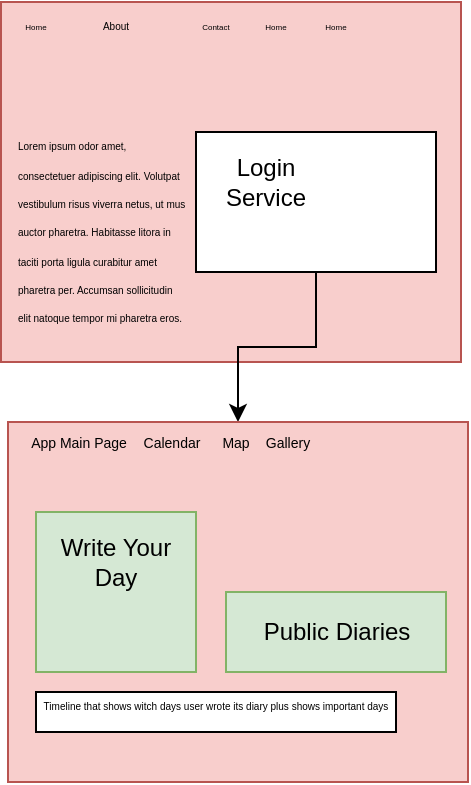 <mxfile version="25.0.3">
  <diagram name="Sayfa -1" id="lpaqPt4GCAIE5SKZ4p8X">
    <mxGraphModel dx="362" dy="192" grid="1" gridSize="10" guides="1" tooltips="1" connect="1" arrows="1" fold="1" page="1" pageScale="1" pageWidth="827" pageHeight="1169" math="0" shadow="0">
      <root>
        <mxCell id="0" />
        <mxCell id="1" parent="0" />
        <mxCell id="ZIyLOdGgL62Nhkdruaqg-5" value="" style="rounded=0;whiteSpace=wrap;html=1;fillColor=#f8cecc;strokeColor=#b85450;" vertex="1" parent="1">
          <mxGeometry x="37.5" y="25" width="230" height="180" as="geometry" />
        </mxCell>
        <mxCell id="ZIyLOdGgL62Nhkdruaqg-19" style="edgeStyle=orthogonalEdgeStyle;rounded=0;orthogonalLoop=1;jettySize=auto;html=1;exitX=0.5;exitY=1;exitDx=0;exitDy=0;entryX=0.5;entryY=0;entryDx=0;entryDy=0;" edge="1" parent="1" source="ZIyLOdGgL62Nhkdruaqg-6" target="ZIyLOdGgL62Nhkdruaqg-18">
          <mxGeometry relative="1" as="geometry" />
        </mxCell>
        <mxCell id="ZIyLOdGgL62Nhkdruaqg-6" value="" style="rounded=0;whiteSpace=wrap;html=1;" vertex="1" parent="1">
          <mxGeometry x="135" y="90" width="120" height="70" as="geometry" />
        </mxCell>
        <mxCell id="ZIyLOdGgL62Nhkdruaqg-7" value="Login Service" style="text;html=1;align=center;verticalAlign=middle;whiteSpace=wrap;rounded=0;" vertex="1" parent="1">
          <mxGeometry x="140" y="100" width="60" height="30" as="geometry" />
        </mxCell>
        <mxCell id="ZIyLOdGgL62Nhkdruaqg-9" value="&lt;font style=&quot;font-size: 4px;&quot;&gt;Home&lt;/font&gt;" style="text;html=1;align=center;verticalAlign=middle;whiteSpace=wrap;rounded=0;" vertex="1" parent="1">
          <mxGeometry x="40" y="30" width="30" height="10" as="geometry" />
        </mxCell>
        <mxCell id="ZIyLOdGgL62Nhkdruaqg-11" value="&lt;font style=&quot;font-size: 5px;&quot;&gt;About&lt;/font&gt;" style="text;html=1;align=center;verticalAlign=middle;whiteSpace=wrap;rounded=0;" vertex="1" parent="1">
          <mxGeometry x="80" y="30" width="30" height="10" as="geometry" />
        </mxCell>
        <mxCell id="ZIyLOdGgL62Nhkdruaqg-12" value="&lt;font style=&quot;font-size: 4px;&quot;&gt;Contact&lt;/font&gt;" style="text;html=1;align=center;verticalAlign=middle;whiteSpace=wrap;rounded=0;" vertex="1" parent="1">
          <mxGeometry x="130" y="30" width="30" height="10" as="geometry" />
        </mxCell>
        <mxCell id="ZIyLOdGgL62Nhkdruaqg-13" value="&lt;font style=&quot;font-size: 4px;&quot;&gt;Home&lt;/font&gt;" style="text;html=1;align=center;verticalAlign=middle;whiteSpace=wrap;rounded=0;" vertex="1" parent="1">
          <mxGeometry x="160" y="30" width="30" height="10" as="geometry" />
        </mxCell>
        <mxCell id="ZIyLOdGgL62Nhkdruaqg-14" value="&lt;font style=&quot;font-size: 4px;&quot;&gt;Home&lt;/font&gt;" style="text;html=1;align=center;verticalAlign=middle;whiteSpace=wrap;rounded=0;" vertex="1" parent="1">
          <mxGeometry x="190" y="30" width="30" height="10" as="geometry" />
        </mxCell>
        <mxCell id="ZIyLOdGgL62Nhkdruaqg-18" value="" style="rounded=0;whiteSpace=wrap;html=1;fillColor=#f8cecc;strokeColor=#b85450;" vertex="1" parent="1">
          <mxGeometry x="41" y="235" width="230" height="180" as="geometry" />
        </mxCell>
        <mxCell id="ZIyLOdGgL62Nhkdruaqg-20" value="&lt;font style=&quot;font-size: 7px;&quot;&gt;App Main Page&lt;/font&gt;" style="text;html=1;align=center;verticalAlign=middle;whiteSpace=wrap;rounded=0;" vertex="1" parent="1">
          <mxGeometry x="39" y="229" width="75" height="30" as="geometry" />
        </mxCell>
        <mxCell id="ZIyLOdGgL62Nhkdruaqg-30" value="" style="rounded=0;whiteSpace=wrap;html=1;fillColor=#d5e8d4;strokeColor=#82b366;" vertex="1" parent="1">
          <mxGeometry x="55" y="280" width="80" height="80" as="geometry" />
        </mxCell>
        <mxCell id="ZIyLOdGgL62Nhkdruaqg-31" value="Write Your Day" style="text;html=1;align=center;verticalAlign=middle;whiteSpace=wrap;rounded=0;" vertex="1" parent="1">
          <mxGeometry x="65" y="290" width="60" height="30" as="geometry" />
        </mxCell>
        <mxCell id="ZIyLOdGgL62Nhkdruaqg-34" value="" style="rounded=0;whiteSpace=wrap;html=1;" vertex="1" parent="1">
          <mxGeometry x="55" y="370" width="180" height="20" as="geometry" />
        </mxCell>
        <mxCell id="ZIyLOdGgL62Nhkdruaqg-35" value="&lt;font style=&quot;font-size: 5px;&quot;&gt;Timeline that shows witch days user wrote its diary plus shows important days&lt;/font&gt;" style="text;html=1;align=center;verticalAlign=middle;whiteSpace=wrap;rounded=0;" vertex="1" parent="1">
          <mxGeometry x="50" y="360" width="190" height="30" as="geometry" />
        </mxCell>
        <mxCell id="ZIyLOdGgL62Nhkdruaqg-36" value="&lt;font style=&quot;font-size: 7px;&quot;&gt;Calendar&lt;/font&gt;" style="text;html=1;align=center;verticalAlign=middle;whiteSpace=wrap;rounded=0;" vertex="1" parent="1">
          <mxGeometry x="93" y="229" width="60" height="30" as="geometry" />
        </mxCell>
        <mxCell id="ZIyLOdGgL62Nhkdruaqg-37" value="&lt;font style=&quot;font-size: 7px;&quot;&gt;Map&lt;/font&gt;" style="text;html=1;align=center;verticalAlign=middle;whiteSpace=wrap;rounded=0;" vertex="1" parent="1">
          <mxGeometry x="125" y="229" width="60" height="30" as="geometry" />
        </mxCell>
        <mxCell id="ZIyLOdGgL62Nhkdruaqg-38" value="&lt;font style=&quot;font-size: 7px;&quot;&gt;Gallery&lt;/font&gt;" style="text;html=1;align=center;verticalAlign=middle;whiteSpace=wrap;rounded=0;container=1;" vertex="1" parent="1">
          <mxGeometry x="151" y="229" width="60" height="30" as="geometry" />
        </mxCell>
        <mxCell id="ZIyLOdGgL62Nhkdruaqg-39" value="" style="shape=image;html=1;verticalAlign=top;verticalLabelPosition=bottom;labelBackgroundColor=#ffffff;imageAspect=0;aspect=fixed;image=https://cdn1.iconfinder.com/data/icons/material-core/18/exit-to-app-128.png" vertex="1" parent="1">
          <mxGeometry x="250" y="243" width="17" height="17" as="geometry" />
        </mxCell>
        <mxCell id="ZIyLOdGgL62Nhkdruaqg-40" value="" style="shape=image;html=1;verticalAlign=top;verticalLabelPosition=bottom;labelBackgroundColor=#ffffff;imageAspect=0;aspect=fixed;image=https://cdn1.iconfinder.com/data/icons/iconoir-vol-3/24/profile-circled-128.png" vertex="1" parent="1">
          <mxGeometry x="224" y="243" width="20" height="20" as="geometry" />
        </mxCell>
        <mxCell id="ZIyLOdGgL62Nhkdruaqg-43" value="" style="rounded=0;whiteSpace=wrap;html=1;fillColor=#d5e8d4;strokeColor=#82b366;" vertex="1" parent="1">
          <mxGeometry x="150" y="320" width="110" height="40" as="geometry" />
        </mxCell>
        <mxCell id="ZIyLOdGgL62Nhkdruaqg-44" value="Public Diaries" style="text;html=1;align=center;verticalAlign=middle;whiteSpace=wrap;rounded=0;" vertex="1" parent="1">
          <mxGeometry x="142.5" y="325" width="125" height="30" as="geometry" />
        </mxCell>
        <mxCell id="ZIyLOdGgL62Nhkdruaqg-45" value="&lt;font style=&quot;font-size: 5px;&quot;&gt;Lorem ipsum odor amet, consectetuer adipiscing elit. Volutpat vestibulum risus viverra netus, ut mus auctor pharetra. Habitasse litora in taciti porta ligula curabitur amet pharetra per. Accumsan sollicitudin elit natoque tempor mi pharetra eros.&amp;nbsp;&lt;/font&gt;" style="text;html=1;align=left;verticalAlign=middle;whiteSpace=wrap;rounded=0;" vertex="1" parent="1">
          <mxGeometry x="44" y="98" width="86" height="79" as="geometry" />
        </mxCell>
      </root>
    </mxGraphModel>
  </diagram>
</mxfile>
